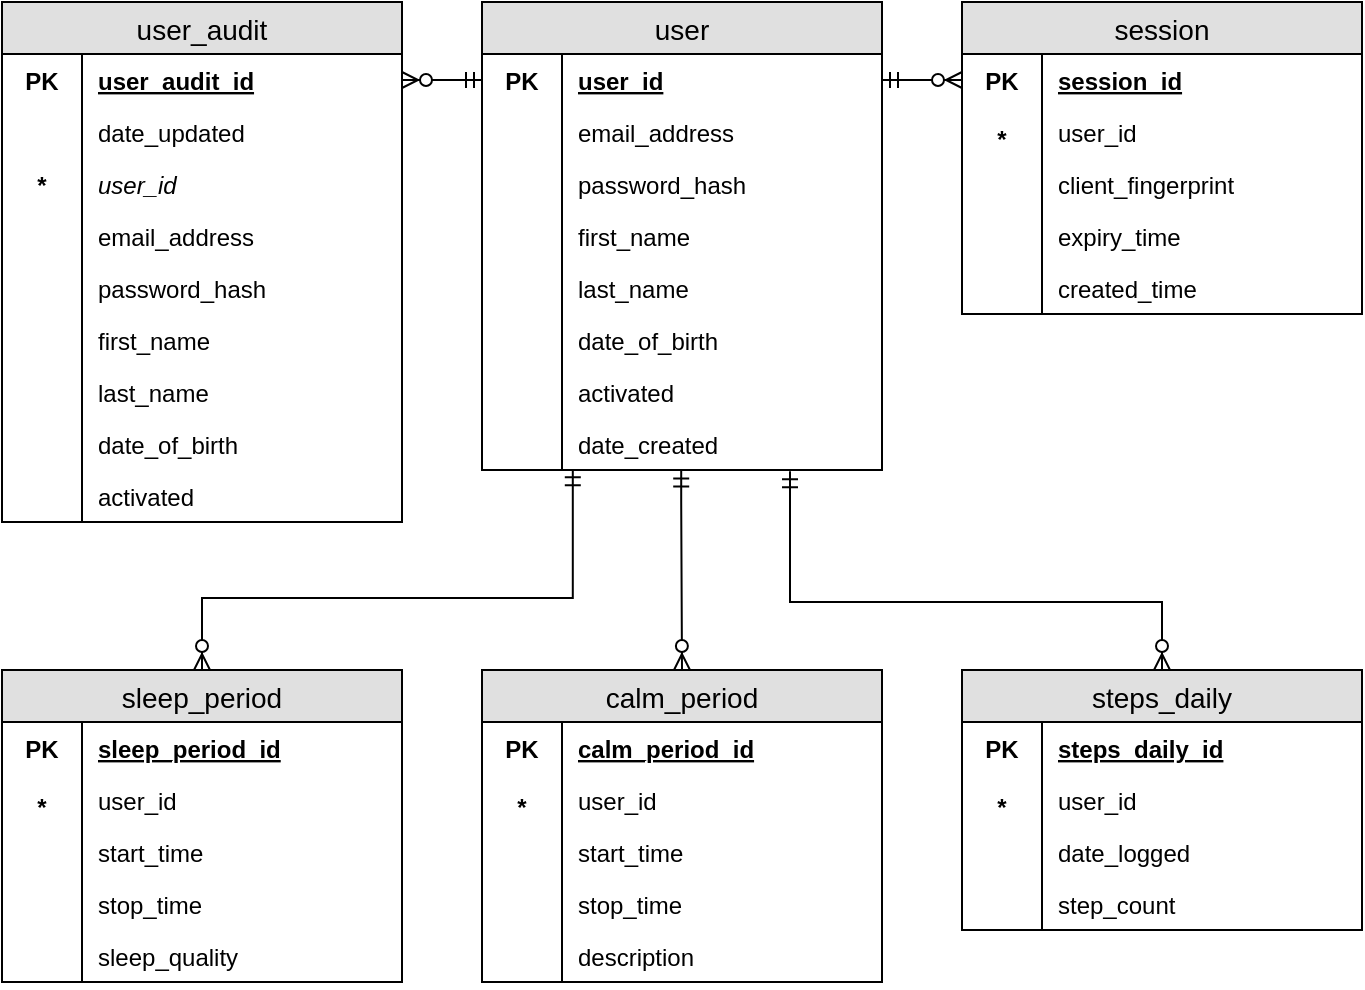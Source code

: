 <mxfile version="13.0.1" type="device"><diagram id="7AhnaBO25mPoLUtPFflO" name="Page-1"><mxGraphModel dx="1422" dy="802" grid="1" gridSize="10" guides="1" tooltips="1" connect="1" arrows="1" fold="1" page="1" pageScale="1" pageWidth="1169" pageHeight="827" math="0" shadow="0"><root><mxCell id="0"/><mxCell id="1" parent="0"/><mxCell id="NRsBTl0sxyz8wbMnswcl-99" style="edgeStyle=orthogonalEdgeStyle;rounded=0;orthogonalLoop=1;jettySize=auto;html=1;exitX=0.227;exitY=1.064;exitDx=0;exitDy=0;entryX=0.5;entryY=0;entryDx=0;entryDy=0;startArrow=ERmandOne;startFill=0;endArrow=ERzeroToMany;endFill=1;exitPerimeter=0;" parent="1" target="NRsBTl0sxyz8wbMnswcl-46" edge="1"><mxGeometry relative="1" as="geometry"><Array as="points"><mxPoint x="605" y="338"/><mxPoint x="420" y="338"/></Array><mxPoint x="605.4" y="273.664" as="sourcePoint"/><mxPoint x="420" y="398" as="targetPoint"/></mxGeometry></mxCell><mxCell id="NRsBTl0sxyz8wbMnswcl-100" style="edgeStyle=orthogonalEdgeStyle;rounded=0;orthogonalLoop=1;jettySize=auto;html=1;entryX=0.5;entryY=0;entryDx=0;entryDy=0;startArrow=ERmandOne;startFill=0;endArrow=ERzeroToMany;endFill=1;exitX=0.498;exitY=1.011;exitDx=0;exitDy=0;exitPerimeter=0;" parent="1" source="9LB8RqA4LnYvL69DROwp-5" target="NRsBTl0sxyz8wbMnswcl-57" edge="1"><mxGeometry relative="1" as="geometry"><Array as="points"><mxPoint x="660" y="290"/><mxPoint x="660" y="290"/></Array><mxPoint x="660" y="280" as="sourcePoint"/></mxGeometry></mxCell><mxCell id="NRsBTl0sxyz8wbMnswcl-101" style="edgeStyle=orthogonalEdgeStyle;rounded=0;orthogonalLoop=1;jettySize=auto;html=1;exitX=0.77;exitY=1.026;exitDx=0;exitDy=0;entryX=0.5;entryY=0;entryDx=0;entryDy=0;startArrow=ERmandOne;startFill=0;endArrow=ERzeroToMany;endFill=1;exitPerimeter=0;" parent="1" source="9LB8RqA4LnYvL69DROwp-5" target="NRsBTl0sxyz8wbMnswcl-68" edge="1"><mxGeometry relative="1" as="geometry"><mxPoint x="703" y="273.988" as="sourcePoint"/><mxPoint x="870" y="399" as="targetPoint"/><Array as="points"><mxPoint x="714" y="340"/><mxPoint x="900" y="340"/></Array></mxGeometry></mxCell><mxCell id="NRsBTl0sxyz8wbMnswcl-2" value="user" style="swimlane;fontStyle=0;childLayout=stackLayout;horizontal=1;startSize=26;fillColor=#e0e0e0;horizontalStack=0;resizeParent=1;resizeParentMax=0;resizeLast=0;collapsible=1;marginBottom=0;swimlaneFillColor=#ffffff;align=center;fontSize=14;" parent="1" vertex="1"><mxGeometry x="560" y="40" width="200" height="234" as="geometry"/></mxCell><mxCell id="NRsBTl0sxyz8wbMnswcl-6" value="user_id" style="shape=partialRectangle;top=0;left=0;right=0;bottom=0;align=left;verticalAlign=top;fillColor=none;spacingLeft=46;spacingRight=4;overflow=hidden;rotatable=0;points=[[0,0.5],[1,0.5]];portConstraint=eastwest;dropTarget=0;fontSize=12;fontStyle=5" parent="NRsBTl0sxyz8wbMnswcl-2" vertex="1"><mxGeometry y="26" width="200" height="26" as="geometry"/></mxCell><mxCell id="NRsBTl0sxyz8wbMnswcl-7" value="PK" style="shape=partialRectangle;top=0;left=0;bottom=0;fillColor=none;align=center;verticalAlign=middle;spacingLeft=4;spacingRight=4;overflow=hidden;rotatable=0;points=[];portConstraint=eastwest;part=1;fontSize=12;fontStyle=1" parent="NRsBTl0sxyz8wbMnswcl-6" vertex="1" connectable="0"><mxGeometry width="40" height="26" as="geometry"/></mxCell><mxCell id="NRsBTl0sxyz8wbMnswcl-8" value="email_address" style="shape=partialRectangle;top=0;left=0;right=0;bottom=0;align=left;verticalAlign=top;fillColor=none;spacingLeft=46;spacingRight=4;overflow=hidden;rotatable=0;points=[[0,0.5],[1,0.5]];portConstraint=eastwest;dropTarget=0;fontSize=12;" parent="NRsBTl0sxyz8wbMnswcl-2" vertex="1"><mxGeometry y="52" width="200" height="26" as="geometry"/></mxCell><mxCell id="NRsBTl0sxyz8wbMnswcl-9" value="" style="shape=partialRectangle;fontStyle=1;top=0;left=0;bottom=0;fillColor=none;align=center;verticalAlign=middle;spacingLeft=4;spacingRight=4;overflow=hidden;rotatable=0;points=[];portConstraint=eastwest;part=1;fontSize=12;" parent="NRsBTl0sxyz8wbMnswcl-8" vertex="1" connectable="0"><mxGeometry width="40" height="26" as="geometry"/></mxCell><mxCell id="NRsBTl0sxyz8wbMnswcl-10" value="password_hash" style="shape=partialRectangle;top=0;left=0;right=0;bottom=0;align=left;verticalAlign=top;fillColor=none;spacingLeft=46;spacingRight=4;overflow=hidden;rotatable=0;points=[[0,0.5],[1,0.5]];portConstraint=eastwest;dropTarget=0;fontSize=12;" parent="NRsBTl0sxyz8wbMnswcl-2" vertex="1"><mxGeometry y="78" width="200" height="26" as="geometry"/></mxCell><mxCell id="NRsBTl0sxyz8wbMnswcl-11" value="" style="shape=partialRectangle;fontStyle=1;top=0;left=0;bottom=0;fillColor=none;align=center;verticalAlign=middle;spacingLeft=4;spacingRight=4;overflow=hidden;rotatable=0;points=[];portConstraint=eastwest;part=1;fontSize=12;" parent="NRsBTl0sxyz8wbMnswcl-10" vertex="1" connectable="0"><mxGeometry width="40" height="26" as="geometry"/></mxCell><mxCell id="NRsBTl0sxyz8wbMnswcl-12" value="first_name" style="shape=partialRectangle;top=0;left=0;right=0;bottom=0;align=left;verticalAlign=top;fillColor=none;spacingLeft=46;spacingRight=4;overflow=hidden;rotatable=0;points=[[0,0.5],[1,0.5]];portConstraint=eastwest;dropTarget=0;fontSize=12;" parent="NRsBTl0sxyz8wbMnswcl-2" vertex="1"><mxGeometry y="104" width="200" height="26" as="geometry"/></mxCell><mxCell id="NRsBTl0sxyz8wbMnswcl-13" value="" style="shape=partialRectangle;fontStyle=1;top=0;left=0;bottom=0;fillColor=none;align=center;verticalAlign=middle;spacingLeft=4;spacingRight=4;overflow=hidden;rotatable=0;points=[];portConstraint=eastwest;part=1;fontSize=12;" parent="NRsBTl0sxyz8wbMnswcl-12" vertex="1" connectable="0"><mxGeometry width="40" height="26" as="geometry"/></mxCell><mxCell id="NRsBTl0sxyz8wbMnswcl-14" value="last_name" style="shape=partialRectangle;top=0;left=0;right=0;bottom=0;align=left;verticalAlign=top;fillColor=none;spacingLeft=46;spacingRight=4;overflow=hidden;rotatable=0;points=[[0,0.5],[1,0.5]];portConstraint=eastwest;dropTarget=0;fontSize=12;" parent="NRsBTl0sxyz8wbMnswcl-2" vertex="1"><mxGeometry y="130" width="200" height="26" as="geometry"/></mxCell><mxCell id="NRsBTl0sxyz8wbMnswcl-15" value="" style="shape=partialRectangle;fontStyle=1;top=0;left=0;bottom=0;fillColor=none;align=center;verticalAlign=middle;spacingLeft=4;spacingRight=4;overflow=hidden;rotatable=0;points=[];portConstraint=eastwest;part=1;fontSize=12;" parent="NRsBTl0sxyz8wbMnswcl-14" vertex="1" connectable="0"><mxGeometry width="40" height="26" as="geometry"/></mxCell><mxCell id="NRsBTl0sxyz8wbMnswcl-16" value="date_of_birth&#10;" style="shape=partialRectangle;top=0;left=0;right=0;bottom=0;align=left;verticalAlign=top;fillColor=none;spacingLeft=46;spacingRight=4;overflow=hidden;rotatable=0;points=[[0,0.5],[1,0.5]];portConstraint=eastwest;dropTarget=0;fontSize=12;" parent="NRsBTl0sxyz8wbMnswcl-2" vertex="1"><mxGeometry y="156" width="200" height="26" as="geometry"/></mxCell><mxCell id="NRsBTl0sxyz8wbMnswcl-17" value="" style="shape=partialRectangle;fontStyle=1;top=0;left=0;bottom=0;fillColor=none;align=center;verticalAlign=middle;spacingLeft=4;spacingRight=4;overflow=hidden;rotatable=0;points=[];portConstraint=eastwest;part=1;fontSize=12;" parent="NRsBTl0sxyz8wbMnswcl-16" vertex="1" connectable="0"><mxGeometry width="40" height="26" as="geometry"/></mxCell><mxCell id="9LB8RqA4LnYvL69DROwp-3" value="activated" style="shape=partialRectangle;top=0;left=0;right=0;bottom=0;align=left;verticalAlign=top;fillColor=none;spacingLeft=46;spacingRight=4;overflow=hidden;rotatable=0;points=[[0,0.5],[1,0.5]];portConstraint=eastwest;dropTarget=0;fontSize=12;" parent="NRsBTl0sxyz8wbMnswcl-2" vertex="1"><mxGeometry y="182" width="200" height="26" as="geometry"/></mxCell><mxCell id="9LB8RqA4LnYvL69DROwp-4" value="" style="shape=partialRectangle;fontStyle=1;top=0;left=0;bottom=0;fillColor=none;align=center;verticalAlign=middle;spacingLeft=4;spacingRight=4;overflow=hidden;rotatable=0;points=[];portConstraint=eastwest;part=1;fontSize=12;" parent="9LB8RqA4LnYvL69DROwp-3" vertex="1" connectable="0"><mxGeometry width="40" height="26" as="geometry"/></mxCell><mxCell id="9LB8RqA4LnYvL69DROwp-5" value="date_created" style="shape=partialRectangle;top=0;left=0;right=0;bottom=0;align=left;verticalAlign=top;fillColor=none;spacingLeft=46;spacingRight=4;overflow=hidden;rotatable=0;points=[[0,0.5],[1,0.5]];portConstraint=eastwest;dropTarget=0;fontSize=12;" parent="NRsBTl0sxyz8wbMnswcl-2" vertex="1"><mxGeometry y="208" width="200" height="26" as="geometry"/></mxCell><mxCell id="9LB8RqA4LnYvL69DROwp-6" value="" style="shape=partialRectangle;fontStyle=1;top=0;left=0;bottom=0;fillColor=none;align=center;verticalAlign=middle;spacingLeft=4;spacingRight=4;overflow=hidden;rotatable=0;points=[];portConstraint=eastwest;part=1;fontSize=12;" parent="9LB8RqA4LnYvL69DROwp-5" vertex="1" connectable="0"><mxGeometry width="40" height="26" as="geometry"/></mxCell><mxCell id="NRsBTl0sxyz8wbMnswcl-44" style="edgeStyle=orthogonalEdgeStyle;rounded=0;orthogonalLoop=1;jettySize=auto;html=1;exitX=1;exitY=0.5;exitDx=0;exitDy=0;entryX=0;entryY=0.5;entryDx=0;entryDy=0;endArrow=ERzeroToMany;endFill=1;startArrow=ERmandOne;startFill=0;" parent="1" source="NRsBTl0sxyz8wbMnswcl-6" target="NRsBTl0sxyz8wbMnswcl-19" edge="1"><mxGeometry relative="1" as="geometry"/></mxCell><mxCell id="9LB8RqA4LnYvL69DROwp-7" value="user_audit" style="swimlane;fontStyle=0;childLayout=stackLayout;horizontal=1;startSize=26;fillColor=#e0e0e0;horizontalStack=0;resizeParent=1;resizeParentMax=0;resizeLast=0;collapsible=1;marginBottom=0;swimlaneFillColor=#ffffff;align=center;fontSize=14;" parent="1" vertex="1"><mxGeometry x="320" y="40" width="200" height="260" as="geometry"/></mxCell><mxCell id="9LB8RqA4LnYvL69DROwp-24" value="user_audit_id" style="shape=partialRectangle;top=0;left=0;right=0;bottom=0;align=left;verticalAlign=top;fillColor=none;spacingLeft=46;spacingRight=4;overflow=hidden;rotatable=0;points=[[0,0.5],[1,0.5]];portConstraint=eastwest;dropTarget=0;fontSize=12;fontStyle=5" parent="9LB8RqA4LnYvL69DROwp-7" vertex="1"><mxGeometry y="26" width="200" height="26" as="geometry"/></mxCell><mxCell id="9LB8RqA4LnYvL69DROwp-25" value="PK" style="shape=partialRectangle;top=0;left=0;bottom=0;fillColor=none;align=center;verticalAlign=middle;spacingLeft=4;spacingRight=4;overflow=hidden;rotatable=0;points=[];portConstraint=eastwest;part=1;fontSize=12;fontStyle=1" parent="9LB8RqA4LnYvL69DROwp-24" vertex="1" connectable="0"><mxGeometry width="40" height="26" as="geometry"/></mxCell><mxCell id="9LB8RqA4LnYvL69DROwp-26" value="date_updated" style="shape=partialRectangle;top=0;left=0;right=0;bottom=0;align=left;verticalAlign=top;fillColor=none;spacingLeft=46;spacingRight=4;overflow=hidden;rotatable=0;points=[[0,0.5],[1,0.5]];portConstraint=eastwest;dropTarget=0;fontSize=12;fontStyle=0" parent="9LB8RqA4LnYvL69DROwp-7" vertex="1"><mxGeometry y="52" width="200" height="26" as="geometry"/></mxCell><mxCell id="9LB8RqA4LnYvL69DROwp-27" value="" style="shape=partialRectangle;top=0;left=0;bottom=0;fillColor=none;align=center;verticalAlign=middle;spacingLeft=4;spacingRight=4;overflow=hidden;rotatable=0;points=[];portConstraint=eastwest;part=1;fontSize=12;fontStyle=1" parent="9LB8RqA4LnYvL69DROwp-26" vertex="1" connectable="0"><mxGeometry width="40" height="26" as="geometry"/></mxCell><mxCell id="9LB8RqA4LnYvL69DROwp-8" value="user_id" style="shape=partialRectangle;top=0;left=0;right=0;bottom=0;align=left;verticalAlign=top;fillColor=none;spacingLeft=46;spacingRight=4;overflow=hidden;rotatable=0;points=[[0,0.5],[1,0.5]];portConstraint=eastwest;dropTarget=0;fontSize=12;fontStyle=2" parent="9LB8RqA4LnYvL69DROwp-7" vertex="1"><mxGeometry y="78" width="200" height="26" as="geometry"/></mxCell><mxCell id="9LB8RqA4LnYvL69DROwp-9" value="*" style="shape=partialRectangle;top=0;left=0;bottom=0;fillColor=none;align=center;verticalAlign=middle;spacingLeft=4;spacingRight=4;overflow=hidden;rotatable=0;points=[];portConstraint=eastwest;part=1;fontSize=12;fontStyle=1" parent="9LB8RqA4LnYvL69DROwp-8" vertex="1" connectable="0"><mxGeometry width="40" height="26" as="geometry"/></mxCell><mxCell id="9LB8RqA4LnYvL69DROwp-10" value="email_address" style="shape=partialRectangle;top=0;left=0;right=0;bottom=0;align=left;verticalAlign=top;fillColor=none;spacingLeft=46;spacingRight=4;overflow=hidden;rotatable=0;points=[[0,0.5],[1,0.5]];portConstraint=eastwest;dropTarget=0;fontSize=12;" parent="9LB8RqA4LnYvL69DROwp-7" vertex="1"><mxGeometry y="104" width="200" height="26" as="geometry"/></mxCell><mxCell id="9LB8RqA4LnYvL69DROwp-11" value="" style="shape=partialRectangle;fontStyle=1;top=0;left=0;bottom=0;fillColor=none;align=center;verticalAlign=middle;spacingLeft=4;spacingRight=4;overflow=hidden;rotatable=0;points=[];portConstraint=eastwest;part=1;fontSize=12;" parent="9LB8RqA4LnYvL69DROwp-10" vertex="1" connectable="0"><mxGeometry width="40" height="26" as="geometry"/></mxCell><mxCell id="9LB8RqA4LnYvL69DROwp-12" value="password_hash" style="shape=partialRectangle;top=0;left=0;right=0;bottom=0;align=left;verticalAlign=top;fillColor=none;spacingLeft=46;spacingRight=4;overflow=hidden;rotatable=0;points=[[0,0.5],[1,0.5]];portConstraint=eastwest;dropTarget=0;fontSize=12;" parent="9LB8RqA4LnYvL69DROwp-7" vertex="1"><mxGeometry y="130" width="200" height="26" as="geometry"/></mxCell><mxCell id="9LB8RqA4LnYvL69DROwp-13" value="" style="shape=partialRectangle;fontStyle=1;top=0;left=0;bottom=0;fillColor=none;align=center;verticalAlign=middle;spacingLeft=4;spacingRight=4;overflow=hidden;rotatable=0;points=[];portConstraint=eastwest;part=1;fontSize=12;" parent="9LB8RqA4LnYvL69DROwp-12" vertex="1" connectable="0"><mxGeometry width="40" height="26" as="geometry"/></mxCell><mxCell id="9LB8RqA4LnYvL69DROwp-14" value="first_name" style="shape=partialRectangle;top=0;left=0;right=0;bottom=0;align=left;verticalAlign=top;fillColor=none;spacingLeft=46;spacingRight=4;overflow=hidden;rotatable=0;points=[[0,0.5],[1,0.5]];portConstraint=eastwest;dropTarget=0;fontSize=12;" parent="9LB8RqA4LnYvL69DROwp-7" vertex="1"><mxGeometry y="156" width="200" height="26" as="geometry"/></mxCell><mxCell id="9LB8RqA4LnYvL69DROwp-15" value="" style="shape=partialRectangle;fontStyle=1;top=0;left=0;bottom=0;fillColor=none;align=center;verticalAlign=middle;spacingLeft=4;spacingRight=4;overflow=hidden;rotatable=0;points=[];portConstraint=eastwest;part=1;fontSize=12;" parent="9LB8RqA4LnYvL69DROwp-14" vertex="1" connectable="0"><mxGeometry width="40" height="26" as="geometry"/></mxCell><mxCell id="9LB8RqA4LnYvL69DROwp-16" value="last_name" style="shape=partialRectangle;top=0;left=0;right=0;bottom=0;align=left;verticalAlign=top;fillColor=none;spacingLeft=46;spacingRight=4;overflow=hidden;rotatable=0;points=[[0,0.5],[1,0.5]];portConstraint=eastwest;dropTarget=0;fontSize=12;" parent="9LB8RqA4LnYvL69DROwp-7" vertex="1"><mxGeometry y="182" width="200" height="26" as="geometry"/></mxCell><mxCell id="9LB8RqA4LnYvL69DROwp-17" value="" style="shape=partialRectangle;fontStyle=1;top=0;left=0;bottom=0;fillColor=none;align=center;verticalAlign=middle;spacingLeft=4;spacingRight=4;overflow=hidden;rotatable=0;points=[];portConstraint=eastwest;part=1;fontSize=12;" parent="9LB8RqA4LnYvL69DROwp-16" vertex="1" connectable="0"><mxGeometry width="40" height="26" as="geometry"/></mxCell><mxCell id="9LB8RqA4LnYvL69DROwp-18" value="date_of_birth&#10;" style="shape=partialRectangle;top=0;left=0;right=0;bottom=0;align=left;verticalAlign=top;fillColor=none;spacingLeft=46;spacingRight=4;overflow=hidden;rotatable=0;points=[[0,0.5],[1,0.5]];portConstraint=eastwest;dropTarget=0;fontSize=12;" parent="9LB8RqA4LnYvL69DROwp-7" vertex="1"><mxGeometry y="208" width="200" height="26" as="geometry"/></mxCell><mxCell id="9LB8RqA4LnYvL69DROwp-19" value="" style="shape=partialRectangle;fontStyle=1;top=0;left=0;bottom=0;fillColor=none;align=center;verticalAlign=middle;spacingLeft=4;spacingRight=4;overflow=hidden;rotatable=0;points=[];portConstraint=eastwest;part=1;fontSize=12;" parent="9LB8RqA4LnYvL69DROwp-18" vertex="1" connectable="0"><mxGeometry width="40" height="26" as="geometry"/></mxCell><mxCell id="9LB8RqA4LnYvL69DROwp-20" value="activated" style="shape=partialRectangle;top=0;left=0;right=0;bottom=0;align=left;verticalAlign=top;fillColor=none;spacingLeft=46;spacingRight=4;overflow=hidden;rotatable=0;points=[[0,0.5],[1,0.5]];portConstraint=eastwest;dropTarget=0;fontSize=12;" parent="9LB8RqA4LnYvL69DROwp-7" vertex="1"><mxGeometry y="234" width="200" height="26" as="geometry"/></mxCell><mxCell id="9LB8RqA4LnYvL69DROwp-21" value="" style="shape=partialRectangle;fontStyle=1;top=0;left=0;bottom=0;fillColor=none;align=center;verticalAlign=middle;spacingLeft=4;spacingRight=4;overflow=hidden;rotatable=0;points=[];portConstraint=eastwest;part=1;fontSize=12;" parent="9LB8RqA4LnYvL69DROwp-20" vertex="1" connectable="0"><mxGeometry width="40" height="26" as="geometry"/></mxCell><mxCell id="9LB8RqA4LnYvL69DROwp-28" style="edgeStyle=orthogonalEdgeStyle;rounded=0;orthogonalLoop=1;jettySize=auto;html=1;exitX=1;exitY=0.5;exitDx=0;exitDy=0;entryX=0;entryY=0.5;entryDx=0;entryDy=0;endArrow=ERmandOne;endFill=0;startArrow=ERzeroToMany;startFill=1;" parent="1" source="9LB8RqA4LnYvL69DROwp-24" target="NRsBTl0sxyz8wbMnswcl-6" edge="1"><mxGeometry relative="1" as="geometry"/></mxCell><mxCell id="NRsBTl0sxyz8wbMnswcl-46" value="sleep_period" style="swimlane;fontStyle=0;childLayout=stackLayout;horizontal=1;startSize=26;fillColor=#e0e0e0;horizontalStack=0;resizeParent=1;resizeParentMax=0;resizeLast=0;collapsible=1;marginBottom=0;swimlaneFillColor=#ffffff;align=center;fontSize=14;" parent="1" vertex="1"><mxGeometry x="320" y="374" width="200" height="156" as="geometry"/></mxCell><mxCell id="NRsBTl0sxyz8wbMnswcl-47" value="sleep_period_id" style="shape=partialRectangle;top=0;left=0;right=0;bottom=0;align=left;verticalAlign=top;fillColor=none;spacingLeft=46;spacingRight=4;overflow=hidden;rotatable=0;points=[[0,0.5],[1,0.5]];portConstraint=eastwest;dropTarget=0;fontSize=12;fontStyle=5" parent="NRsBTl0sxyz8wbMnswcl-46" vertex="1"><mxGeometry y="26" width="200" height="26" as="geometry"/></mxCell><mxCell id="NRsBTl0sxyz8wbMnswcl-48" value="PK" style="shape=partialRectangle;top=0;left=0;bottom=0;fillColor=none;align=center;verticalAlign=middle;spacingLeft=4;spacingRight=4;overflow=hidden;rotatable=0;points=[];portConstraint=eastwest;part=1;fontSize=12;fontStyle=1" parent="NRsBTl0sxyz8wbMnswcl-47" vertex="1" connectable="0"><mxGeometry width="40" height="26" as="geometry"/></mxCell><mxCell id="NRsBTl0sxyz8wbMnswcl-49" value="user_id" style="shape=partialRectangle;top=0;left=0;right=0;bottom=0;align=left;verticalAlign=top;fillColor=none;spacingLeft=46;spacingRight=4;overflow=hidden;rotatable=0;points=[[0,0.5],[1,0.5]];portConstraint=eastwest;dropTarget=0;fontSize=12;" parent="NRsBTl0sxyz8wbMnswcl-46" vertex="1"><mxGeometry y="52" width="200" height="26" as="geometry"/></mxCell><mxCell id="NRsBTl0sxyz8wbMnswcl-50" value="*" style="shape=partialRectangle;fontStyle=1;top=0;left=0;bottom=0;fillColor=none;align=center;verticalAlign=bottom;spacingLeft=4;spacingRight=4;overflow=hidden;rotatable=0;points=[];portConstraint=eastwest;part=1;fontSize=12;" parent="NRsBTl0sxyz8wbMnswcl-49" vertex="1" connectable="0"><mxGeometry width="40" height="26" as="geometry"/></mxCell><mxCell id="NRsBTl0sxyz8wbMnswcl-51" value="start_time" style="shape=partialRectangle;top=0;left=0;right=0;bottom=0;align=left;verticalAlign=top;fillColor=none;spacingLeft=46;spacingRight=4;overflow=hidden;rotatable=0;points=[[0,0.5],[1,0.5]];portConstraint=eastwest;dropTarget=0;fontSize=12;" parent="NRsBTl0sxyz8wbMnswcl-46" vertex="1"><mxGeometry y="78" width="200" height="26" as="geometry"/></mxCell><mxCell id="NRsBTl0sxyz8wbMnswcl-52" value="" style="shape=partialRectangle;fontStyle=1;top=0;left=0;bottom=0;fillColor=none;align=center;verticalAlign=middle;spacingLeft=4;spacingRight=4;overflow=hidden;rotatable=0;points=[];portConstraint=eastwest;part=1;fontSize=12;" parent="NRsBTl0sxyz8wbMnswcl-51" vertex="1" connectable="0"><mxGeometry width="40" height="26" as="geometry"/></mxCell><mxCell id="NRsBTl0sxyz8wbMnswcl-53" value="stop_time" style="shape=partialRectangle;top=0;left=0;right=0;bottom=0;align=left;verticalAlign=top;fillColor=none;spacingLeft=46;spacingRight=4;overflow=hidden;rotatable=0;points=[[0,0.5],[1,0.5]];portConstraint=eastwest;dropTarget=0;fontSize=12;" parent="NRsBTl0sxyz8wbMnswcl-46" vertex="1"><mxGeometry y="104" width="200" height="26" as="geometry"/></mxCell><mxCell id="NRsBTl0sxyz8wbMnswcl-54" value="" style="shape=partialRectangle;fontStyle=1;top=0;left=0;bottom=0;fillColor=none;align=center;verticalAlign=middle;spacingLeft=4;spacingRight=4;overflow=hidden;rotatable=0;points=[];portConstraint=eastwest;part=1;fontSize=12;" parent="NRsBTl0sxyz8wbMnswcl-53" vertex="1" connectable="0"><mxGeometry width="40" height="26" as="geometry"/></mxCell><mxCell id="NRsBTl0sxyz8wbMnswcl-55" value="sleep_quality" style="shape=partialRectangle;top=0;left=0;right=0;bottom=0;align=left;verticalAlign=top;fillColor=none;spacingLeft=46;spacingRight=4;overflow=hidden;rotatable=0;points=[[0,0.5],[1,0.5]];portConstraint=eastwest;dropTarget=0;fontSize=12;" parent="NRsBTl0sxyz8wbMnswcl-46" vertex="1"><mxGeometry y="130" width="200" height="26" as="geometry"/></mxCell><mxCell id="NRsBTl0sxyz8wbMnswcl-56" value="" style="shape=partialRectangle;fontStyle=1;top=0;left=0;bottom=0;fillColor=none;align=center;verticalAlign=middle;spacingLeft=4;spacingRight=4;overflow=hidden;rotatable=0;points=[];portConstraint=eastwest;part=1;fontSize=12;" parent="NRsBTl0sxyz8wbMnswcl-55" vertex="1" connectable="0"><mxGeometry width="40" height="26" as="geometry"/></mxCell><mxCell id="NRsBTl0sxyz8wbMnswcl-57" value="calm_period" style="swimlane;fontStyle=0;childLayout=stackLayout;horizontal=1;startSize=26;fillColor=#e0e0e0;horizontalStack=0;resizeParent=1;resizeParentMax=0;resizeLast=0;collapsible=1;marginBottom=0;swimlaneFillColor=#ffffff;align=center;fontSize=14;" parent="1" vertex="1"><mxGeometry x="560" y="374" width="200" height="156" as="geometry"/></mxCell><mxCell id="NRsBTl0sxyz8wbMnswcl-58" value="calm_period_id" style="shape=partialRectangle;top=0;left=0;right=0;bottom=0;align=left;verticalAlign=top;fillColor=none;spacingLeft=46;spacingRight=4;overflow=hidden;rotatable=0;points=[[0,0.5],[1,0.5]];portConstraint=eastwest;dropTarget=0;fontSize=12;fontStyle=5" parent="NRsBTl0sxyz8wbMnswcl-57" vertex="1"><mxGeometry y="26" width="200" height="26" as="geometry"/></mxCell><mxCell id="NRsBTl0sxyz8wbMnswcl-59" value="PK" style="shape=partialRectangle;top=0;left=0;bottom=0;fillColor=none;align=center;verticalAlign=middle;spacingLeft=4;spacingRight=4;overflow=hidden;rotatable=0;points=[];portConstraint=eastwest;part=1;fontSize=12;fontStyle=1" parent="NRsBTl0sxyz8wbMnswcl-58" vertex="1" connectable="0"><mxGeometry width="40" height="26" as="geometry"/></mxCell><mxCell id="NRsBTl0sxyz8wbMnswcl-60" value="user_id" style="shape=partialRectangle;top=0;left=0;right=0;bottom=0;align=left;verticalAlign=top;fillColor=none;spacingLeft=46;spacingRight=4;overflow=hidden;rotatable=0;points=[[0,0.5],[1,0.5]];portConstraint=eastwest;dropTarget=0;fontSize=12;" parent="NRsBTl0sxyz8wbMnswcl-57" vertex="1"><mxGeometry y="52" width="200" height="26" as="geometry"/></mxCell><mxCell id="NRsBTl0sxyz8wbMnswcl-61" value="*" style="shape=partialRectangle;fontStyle=1;top=0;left=0;bottom=0;fillColor=none;align=center;verticalAlign=bottom;spacingLeft=4;spacingRight=4;overflow=hidden;rotatable=0;points=[];portConstraint=eastwest;part=1;fontSize=12;" parent="NRsBTl0sxyz8wbMnswcl-60" vertex="1" connectable="0"><mxGeometry width="40" height="26" as="geometry"/></mxCell><mxCell id="NRsBTl0sxyz8wbMnswcl-62" value="start_time" style="shape=partialRectangle;top=0;left=0;right=0;bottom=0;align=left;verticalAlign=top;fillColor=none;spacingLeft=46;spacingRight=4;overflow=hidden;rotatable=0;points=[[0,0.5],[1,0.5]];portConstraint=eastwest;dropTarget=0;fontSize=12;" parent="NRsBTl0sxyz8wbMnswcl-57" vertex="1"><mxGeometry y="78" width="200" height="26" as="geometry"/></mxCell><mxCell id="NRsBTl0sxyz8wbMnswcl-63" value="" style="shape=partialRectangle;fontStyle=1;top=0;left=0;bottom=0;fillColor=none;align=center;verticalAlign=middle;spacingLeft=4;spacingRight=4;overflow=hidden;rotatable=0;points=[];portConstraint=eastwest;part=1;fontSize=12;" parent="NRsBTl0sxyz8wbMnswcl-62" vertex="1" connectable="0"><mxGeometry width="40" height="26" as="geometry"/></mxCell><mxCell id="NRsBTl0sxyz8wbMnswcl-64" value="stop_time" style="shape=partialRectangle;top=0;left=0;right=0;bottom=0;align=left;verticalAlign=top;fillColor=none;spacingLeft=46;spacingRight=4;overflow=hidden;rotatable=0;points=[[0,0.5],[1,0.5]];portConstraint=eastwest;dropTarget=0;fontSize=12;" parent="NRsBTl0sxyz8wbMnswcl-57" vertex="1"><mxGeometry y="104" width="200" height="26" as="geometry"/></mxCell><mxCell id="NRsBTl0sxyz8wbMnswcl-65" value="" style="shape=partialRectangle;fontStyle=1;top=0;left=0;bottom=0;fillColor=none;align=center;verticalAlign=middle;spacingLeft=4;spacingRight=4;overflow=hidden;rotatable=0;points=[];portConstraint=eastwest;part=1;fontSize=12;" parent="NRsBTl0sxyz8wbMnswcl-64" vertex="1" connectable="0"><mxGeometry width="40" height="26" as="geometry"/></mxCell><mxCell id="NRsBTl0sxyz8wbMnswcl-66" value="description" style="shape=partialRectangle;top=0;left=0;right=0;bottom=0;align=left;verticalAlign=top;fillColor=none;spacingLeft=46;spacingRight=4;overflow=hidden;rotatable=0;points=[[0,0.5],[1,0.5]];portConstraint=eastwest;dropTarget=0;fontSize=12;" parent="NRsBTl0sxyz8wbMnswcl-57" vertex="1"><mxGeometry y="130" width="200" height="26" as="geometry"/></mxCell><mxCell id="NRsBTl0sxyz8wbMnswcl-67" value="" style="shape=partialRectangle;fontStyle=1;top=0;left=0;bottom=0;fillColor=none;align=center;verticalAlign=middle;spacingLeft=4;spacingRight=4;overflow=hidden;rotatable=0;points=[];portConstraint=eastwest;part=1;fontSize=12;" parent="NRsBTl0sxyz8wbMnswcl-66" vertex="1" connectable="0"><mxGeometry width="40" height="26" as="geometry"/></mxCell><mxCell id="NRsBTl0sxyz8wbMnswcl-68" value="steps_daily" style="swimlane;fontStyle=0;childLayout=stackLayout;horizontal=1;startSize=26;fillColor=#e0e0e0;horizontalStack=0;resizeParent=1;resizeParentMax=0;resizeLast=0;collapsible=1;marginBottom=0;swimlaneFillColor=#ffffff;align=center;fontSize=14;" parent="1" vertex="1"><mxGeometry x="800" y="374" width="200" height="130" as="geometry"/></mxCell><mxCell id="NRsBTl0sxyz8wbMnswcl-69" value="steps_daily_id" style="shape=partialRectangle;top=0;left=0;right=0;bottom=0;align=left;verticalAlign=top;fillColor=none;spacingLeft=46;spacingRight=4;overflow=hidden;rotatable=0;points=[[0,0.5],[1,0.5]];portConstraint=eastwest;dropTarget=0;fontSize=12;fontStyle=5" parent="NRsBTl0sxyz8wbMnswcl-68" vertex="1"><mxGeometry y="26" width="200" height="26" as="geometry"/></mxCell><mxCell id="NRsBTl0sxyz8wbMnswcl-70" value="PK" style="shape=partialRectangle;top=0;left=0;bottom=0;fillColor=none;align=center;verticalAlign=middle;spacingLeft=4;spacingRight=4;overflow=hidden;rotatable=0;points=[];portConstraint=eastwest;part=1;fontSize=12;fontStyle=1" parent="NRsBTl0sxyz8wbMnswcl-69" vertex="1" connectable="0"><mxGeometry width="40" height="26" as="geometry"/></mxCell><mxCell id="NRsBTl0sxyz8wbMnswcl-71" value="user_id" style="shape=partialRectangle;top=0;left=0;right=0;bottom=0;align=left;verticalAlign=top;fillColor=none;spacingLeft=46;spacingRight=4;overflow=hidden;rotatable=0;points=[[0,0.5],[1,0.5]];portConstraint=eastwest;dropTarget=0;fontSize=12;" parent="NRsBTl0sxyz8wbMnswcl-68" vertex="1"><mxGeometry y="52" width="200" height="26" as="geometry"/></mxCell><mxCell id="NRsBTl0sxyz8wbMnswcl-72" value="*" style="shape=partialRectangle;fontStyle=1;top=0;left=0;bottom=0;fillColor=none;align=center;verticalAlign=bottom;spacingLeft=4;spacingRight=4;overflow=hidden;rotatable=0;points=[];portConstraint=eastwest;part=1;fontSize=12;" parent="NRsBTl0sxyz8wbMnswcl-71" vertex="1" connectable="0"><mxGeometry width="40" height="26" as="geometry"/></mxCell><mxCell id="NRsBTl0sxyz8wbMnswcl-77" value="date_logged" style="shape=partialRectangle;top=0;left=0;right=0;bottom=0;align=left;verticalAlign=top;fillColor=none;spacingLeft=46;spacingRight=4;overflow=hidden;rotatable=0;points=[[0,0.5],[1,0.5]];portConstraint=eastwest;dropTarget=0;fontSize=12;" parent="NRsBTl0sxyz8wbMnswcl-68" vertex="1"><mxGeometry y="78" width="200" height="26" as="geometry"/></mxCell><mxCell id="NRsBTl0sxyz8wbMnswcl-78" value="" style="shape=partialRectangle;fontStyle=1;top=0;left=0;bottom=0;fillColor=none;align=center;verticalAlign=middle;spacingLeft=4;spacingRight=4;overflow=hidden;rotatable=0;points=[];portConstraint=eastwest;part=1;fontSize=12;" parent="NRsBTl0sxyz8wbMnswcl-77" vertex="1" connectable="0"><mxGeometry width="40" height="26" as="geometry"/></mxCell><mxCell id="NRsBTl0sxyz8wbMnswcl-73" value="step_count" style="shape=partialRectangle;top=0;left=0;right=0;bottom=0;align=left;verticalAlign=top;fillColor=none;spacingLeft=46;spacingRight=4;overflow=hidden;rotatable=0;points=[[0,0.5],[1,0.5]];portConstraint=eastwest;dropTarget=0;fontSize=12;" parent="NRsBTl0sxyz8wbMnswcl-68" vertex="1"><mxGeometry y="104" width="200" height="26" as="geometry"/></mxCell><mxCell id="NRsBTl0sxyz8wbMnswcl-74" value="" style="shape=partialRectangle;fontStyle=1;top=0;left=0;bottom=0;fillColor=none;align=center;verticalAlign=middle;spacingLeft=4;spacingRight=4;overflow=hidden;rotatable=0;points=[];portConstraint=eastwest;part=1;fontSize=12;" parent="NRsBTl0sxyz8wbMnswcl-73" vertex="1" connectable="0"><mxGeometry width="40" height="26" as="geometry"/></mxCell><mxCell id="NRsBTl0sxyz8wbMnswcl-18" value="session" style="swimlane;fontStyle=0;childLayout=stackLayout;horizontal=1;startSize=26;fillColor=#e0e0e0;horizontalStack=0;resizeParent=1;resizeParentMax=0;resizeLast=0;collapsible=1;marginBottom=0;swimlaneFillColor=#ffffff;align=center;fontSize=14;" parent="1" vertex="1"><mxGeometry x="800" y="40" width="200" height="156" as="geometry"/></mxCell><mxCell id="NRsBTl0sxyz8wbMnswcl-19" value="session_id" style="shape=partialRectangle;top=0;left=0;right=0;bottom=0;align=left;verticalAlign=top;fillColor=none;spacingLeft=46;spacingRight=4;overflow=hidden;rotatable=0;points=[[0,0.5],[1,0.5]];portConstraint=eastwest;dropTarget=0;fontSize=12;fontStyle=5" parent="NRsBTl0sxyz8wbMnswcl-18" vertex="1"><mxGeometry y="26" width="200" height="26" as="geometry"/></mxCell><mxCell id="NRsBTl0sxyz8wbMnswcl-20" value="PK" style="shape=partialRectangle;top=0;left=0;bottom=0;fillColor=none;align=center;verticalAlign=middle;spacingLeft=4;spacingRight=4;overflow=hidden;rotatable=0;points=[];portConstraint=eastwest;part=1;fontSize=12;fontStyle=1" parent="NRsBTl0sxyz8wbMnswcl-19" vertex="1" connectable="0"><mxGeometry width="40" height="26" as="geometry"/></mxCell><mxCell id="NRsBTl0sxyz8wbMnswcl-31" value="user_id" style="shape=partialRectangle;top=0;left=0;right=0;bottom=0;align=left;verticalAlign=top;fillColor=none;spacingLeft=46;spacingRight=4;overflow=hidden;rotatable=0;points=[[0,0.5],[1,0.5]];portConstraint=eastwest;dropTarget=0;fontSize=12;" parent="NRsBTl0sxyz8wbMnswcl-18" vertex="1"><mxGeometry y="52" width="200" height="26" as="geometry"/></mxCell><mxCell id="NRsBTl0sxyz8wbMnswcl-32" value="*" style="shape=partialRectangle;fontStyle=1;top=0;left=0;bottom=0;fillColor=none;align=center;verticalAlign=bottom;spacingLeft=4;spacingRight=4;overflow=hidden;rotatable=0;points=[];portConstraint=eastwest;part=1;fontSize=12;" parent="NRsBTl0sxyz8wbMnswcl-31" vertex="1" connectable="0"><mxGeometry width="40" height="26" as="geometry"/></mxCell><mxCell id="NRsBTl0sxyz8wbMnswcl-29" value="client_fingerprint" style="shape=partialRectangle;top=0;left=0;right=0;bottom=0;align=left;verticalAlign=top;fillColor=none;spacingLeft=46;spacingRight=4;overflow=hidden;rotatable=0;points=[[0,0.5],[1,0.5]];portConstraint=eastwest;dropTarget=0;fontSize=12;" parent="NRsBTl0sxyz8wbMnswcl-18" vertex="1"><mxGeometry y="78" width="200" height="26" as="geometry"/></mxCell><mxCell id="NRsBTl0sxyz8wbMnswcl-30" value="" style="shape=partialRectangle;fontStyle=1;top=0;left=0;bottom=0;fillColor=none;align=center;verticalAlign=middle;spacingLeft=4;spacingRight=4;overflow=hidden;rotatable=0;points=[];portConstraint=eastwest;part=1;fontSize=12;" parent="NRsBTl0sxyz8wbMnswcl-29" vertex="1" connectable="0"><mxGeometry width="40" height="26" as="geometry"/></mxCell><mxCell id="NRsBTl0sxyz8wbMnswcl-33" value="expiry_time" style="shape=partialRectangle;top=0;left=0;right=0;bottom=0;align=left;verticalAlign=top;fillColor=none;spacingLeft=46;spacingRight=4;overflow=hidden;rotatable=0;points=[[0,0.5],[1,0.5]];portConstraint=eastwest;dropTarget=0;fontSize=12;" parent="NRsBTl0sxyz8wbMnswcl-18" vertex="1"><mxGeometry y="104" width="200" height="26" as="geometry"/></mxCell><mxCell id="NRsBTl0sxyz8wbMnswcl-34" value="" style="shape=partialRectangle;fontStyle=1;top=0;left=0;bottom=0;fillColor=none;align=center;verticalAlign=middle;spacingLeft=4;spacingRight=4;overflow=hidden;rotatable=0;points=[];portConstraint=eastwest;part=1;fontSize=12;" parent="NRsBTl0sxyz8wbMnswcl-33" vertex="1" connectable="0"><mxGeometry width="40" height="26" as="geometry"/></mxCell><mxCell id="9LB8RqA4LnYvL69DROwp-1" value="created_time" style="shape=partialRectangle;top=0;left=0;right=0;bottom=0;align=left;verticalAlign=top;fillColor=none;spacingLeft=46;spacingRight=4;overflow=hidden;rotatable=0;points=[[0,0.5],[1,0.5]];portConstraint=eastwest;dropTarget=0;fontSize=12;" parent="NRsBTl0sxyz8wbMnswcl-18" vertex="1"><mxGeometry y="130" width="200" height="26" as="geometry"/></mxCell><mxCell id="9LB8RqA4LnYvL69DROwp-2" value="" style="shape=partialRectangle;fontStyle=1;top=0;left=0;bottom=0;fillColor=none;align=center;verticalAlign=middle;spacingLeft=4;spacingRight=4;overflow=hidden;rotatable=0;points=[];portConstraint=eastwest;part=1;fontSize=12;" parent="9LB8RqA4LnYvL69DROwp-1" vertex="1" connectable="0"><mxGeometry width="40" height="26" as="geometry"/></mxCell></root></mxGraphModel></diagram></mxfile>
